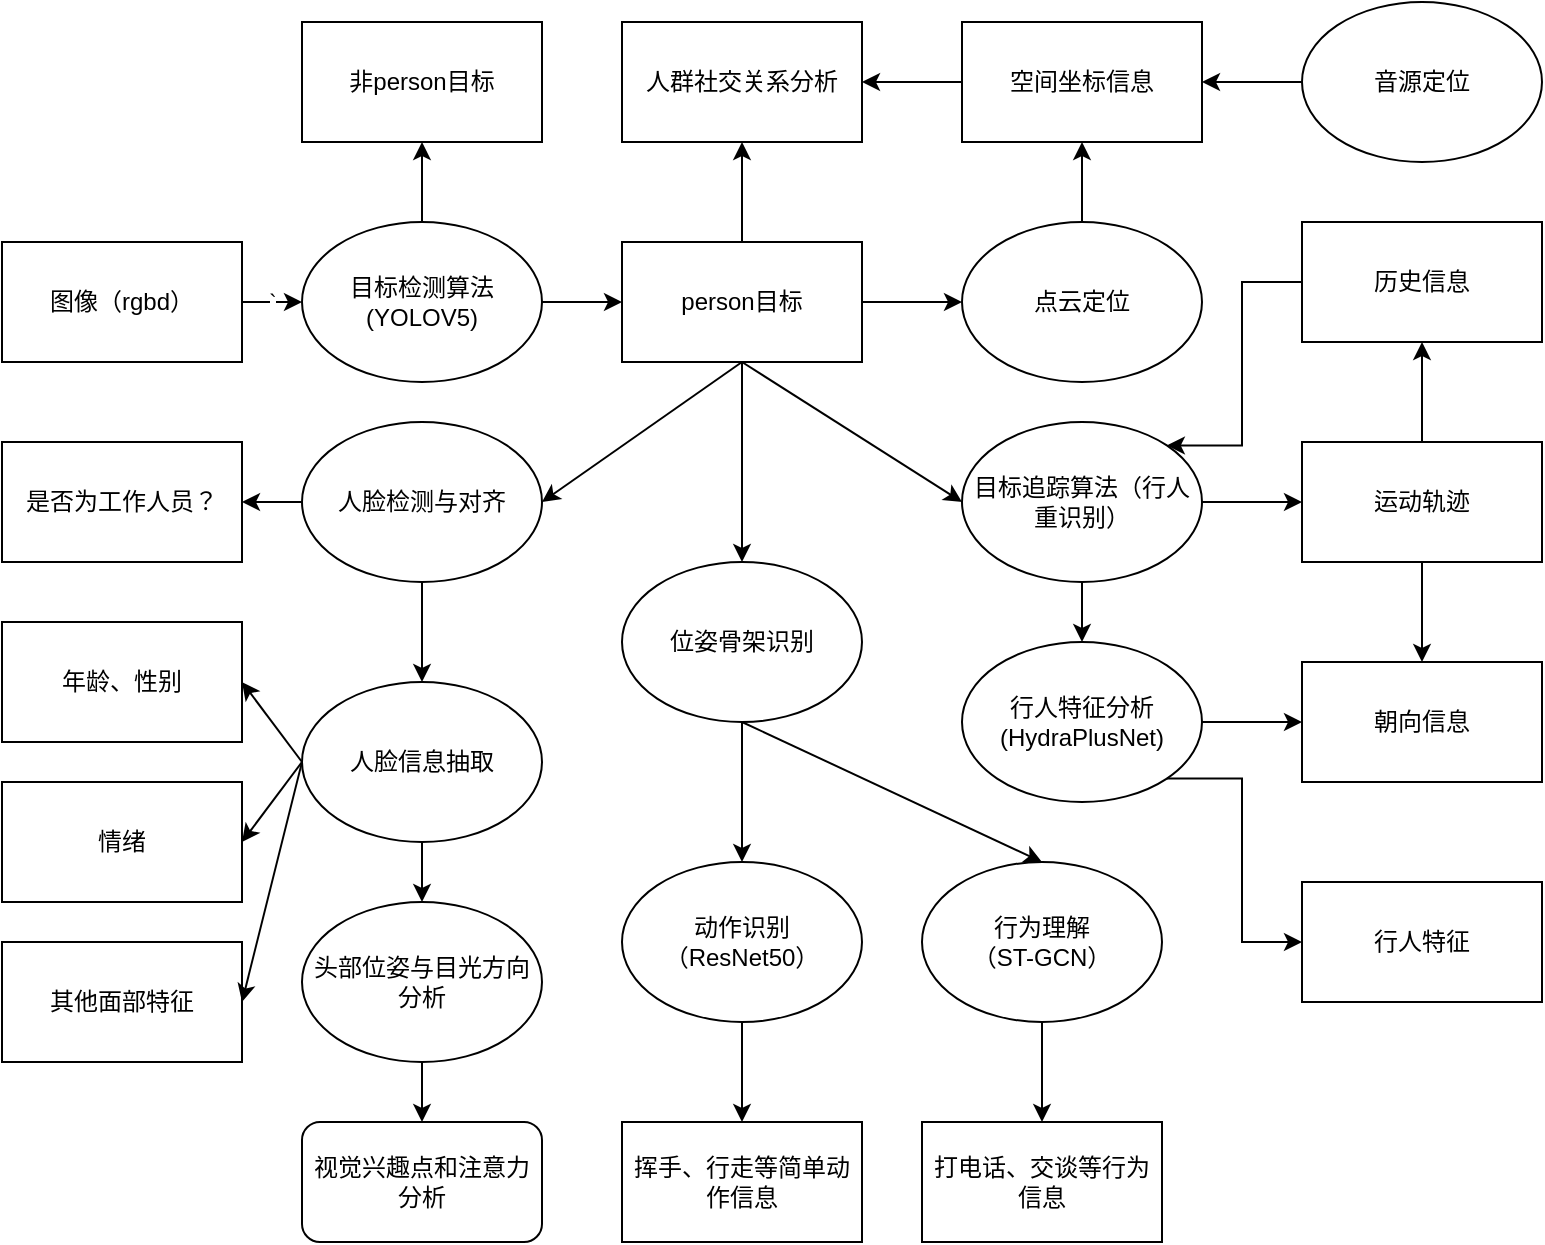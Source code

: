 <mxfile>
    <diagram id="4JYAM3F4oUwD0Z4k0Fv0" name="Page-1">
        <mxGraphModel dx="1100" dy="830" grid="1" gridSize="10" guides="1" tooltips="1" connect="1" arrows="1" fold="1" page="1" pageScale="1" pageWidth="827" pageHeight="1169" math="0" shadow="0">
            <root>
                <mxCell id="0"/>
                <mxCell id="1" parent="0"/>
                <mxCell id="37" value="`" style="edgeStyle=orthogonalEdgeStyle;rounded=0;orthogonalLoop=1;jettySize=auto;html=1;fontColor=none;strokeColor=#000000;" edge="1" parent="1" source="7" target="10">
                    <mxGeometry relative="1" as="geometry"/>
                </mxCell>
                <mxCell id="7" value="图像（rgbd）" style="rounded=0;whiteSpace=wrap;html=1;fillColor=none;strokeColor=#000000;" vertex="1" parent="1">
                    <mxGeometry x="30" y="250" width="120" height="60" as="geometry"/>
                </mxCell>
                <mxCell id="9" value="非person目标" style="rounded=0;whiteSpace=wrap;html=1;fillColor=none;strokeColor=#000000;" vertex="1" parent="1">
                    <mxGeometry x="180" y="140" width="120" height="60" as="geometry"/>
                </mxCell>
                <mxCell id="88" style="edgeStyle=orthogonalEdgeStyle;rounded=0;orthogonalLoop=1;jettySize=auto;html=1;exitX=0.5;exitY=0;exitDx=0;exitDy=0;entryX=0.5;entryY=1;entryDx=0;entryDy=0;strokeColor=#000000;fontColor=none;" edge="1" parent="1" source="10" target="9">
                    <mxGeometry relative="1" as="geometry"/>
                </mxCell>
                <mxCell id="89" style="edgeStyle=orthogonalEdgeStyle;rounded=0;orthogonalLoop=1;jettySize=auto;html=1;exitX=1;exitY=0.5;exitDx=0;exitDy=0;entryX=0;entryY=0.5;entryDx=0;entryDy=0;strokeColor=#000000;fontColor=none;" edge="1" parent="1" source="10" target="11">
                    <mxGeometry relative="1" as="geometry"/>
                </mxCell>
                <mxCell id="10" value="目标检测算法(YOLOV5)" style="ellipse;whiteSpace=wrap;html=1;fillColor=none;strokeColor=#000000;" vertex="1" parent="1">
                    <mxGeometry x="180" y="240" width="120" height="80" as="geometry"/>
                </mxCell>
                <mxCell id="40" style="edgeStyle=orthogonalEdgeStyle;rounded=0;orthogonalLoop=1;jettySize=auto;html=1;exitX=1;exitY=0.5;exitDx=0;exitDy=0;fontColor=none;entryX=0;entryY=0.5;entryDx=0;entryDy=0;strokeColor=#000000;" edge="1" parent="1" source="11" target="13">
                    <mxGeometry relative="1" as="geometry">
                        <mxPoint x="500" y="280" as="targetPoint"/>
                    </mxGeometry>
                </mxCell>
                <mxCell id="52" style="edgeStyle=orthogonalEdgeStyle;rounded=0;orthogonalLoop=1;jettySize=auto;html=1;exitX=0.5;exitY=1;exitDx=0;exitDy=0;entryX=0.5;entryY=0;entryDx=0;entryDy=0;fontColor=none;strokeColor=#000000;" edge="1" parent="1" source="11" target="28">
                    <mxGeometry relative="1" as="geometry"/>
                </mxCell>
                <mxCell id="86" style="edgeStyle=orthogonalEdgeStyle;rounded=0;orthogonalLoop=1;jettySize=auto;html=1;exitX=0.5;exitY=0;exitDx=0;exitDy=0;entryX=0.5;entryY=1;entryDx=0;entryDy=0;strokeColor=#000000;fontColor=none;" edge="1" parent="1" source="11" target="85">
                    <mxGeometry relative="1" as="geometry"/>
                </mxCell>
                <mxCell id="11" value="person目标" style="rounded=0;whiteSpace=wrap;html=1;fillColor=none;strokeColor=#000000;" vertex="1" parent="1">
                    <mxGeometry x="340" y="250" width="120" height="60" as="geometry"/>
                </mxCell>
                <mxCell id="46" style="edgeStyle=orthogonalEdgeStyle;rounded=0;orthogonalLoop=1;jettySize=auto;html=1;exitX=1;exitY=0.5;exitDx=0;exitDy=0;entryX=0;entryY=0.5;entryDx=0;entryDy=0;fontColor=none;strokeColor=#000000;" edge="1" parent="1" source="12" target="15">
                    <mxGeometry relative="1" as="geometry"/>
                </mxCell>
                <mxCell id="48" style="edgeStyle=orthogonalEdgeStyle;rounded=0;orthogonalLoop=1;jettySize=auto;html=1;exitX=0.5;exitY=1;exitDx=0;exitDy=0;entryX=0.5;entryY=0;entryDx=0;entryDy=0;fontColor=none;strokeColor=#000000;" edge="1" parent="1" source="12" target="16">
                    <mxGeometry relative="1" as="geometry"/>
                </mxCell>
                <mxCell id="12" value="目标追踪算法（行人重识别）" style="ellipse;whiteSpace=wrap;html=1;fillColor=none;strokeColor=#000000;" vertex="1" parent="1">
                    <mxGeometry x="510" y="340" width="120" height="80" as="geometry"/>
                </mxCell>
                <mxCell id="41" style="edgeStyle=orthogonalEdgeStyle;rounded=0;orthogonalLoop=1;jettySize=auto;html=1;exitX=0.5;exitY=0;exitDx=0;exitDy=0;entryX=0.5;entryY=1;entryDx=0;entryDy=0;fontColor=none;strokeColor=#000000;" edge="1" parent="1" source="13" target="27">
                    <mxGeometry relative="1" as="geometry"/>
                </mxCell>
                <mxCell id="13" value="点云定位" style="ellipse;whiteSpace=wrap;html=1;fillColor=none;strokeColor=#000000;" vertex="1" parent="1">
                    <mxGeometry x="510" y="240" width="120" height="80" as="geometry"/>
                </mxCell>
                <mxCell id="45" style="edgeStyle=orthogonalEdgeStyle;rounded=0;orthogonalLoop=1;jettySize=auto;html=1;exitX=0;exitY=0.5;exitDx=0;exitDy=0;entryX=1;entryY=0;entryDx=0;entryDy=0;fontColor=none;strokeColor=#000000;" edge="1" parent="1" source="14" target="12">
                    <mxGeometry relative="1" as="geometry">
                        <Array as="points">
                            <mxPoint x="650" y="270"/>
                            <mxPoint x="650" y="352"/>
                        </Array>
                    </mxGeometry>
                </mxCell>
                <mxCell id="14" value="历史信息" style="rounded=0;whiteSpace=wrap;html=1;fillColor=none;strokeColor=#000000;" vertex="1" parent="1">
                    <mxGeometry x="680" y="240" width="120" height="60" as="geometry"/>
                </mxCell>
                <mxCell id="47" style="edgeStyle=orthogonalEdgeStyle;rounded=0;orthogonalLoop=1;jettySize=auto;html=1;exitX=0.5;exitY=1;exitDx=0;exitDy=0;entryX=0.5;entryY=0;entryDx=0;entryDy=0;fontColor=none;strokeColor=#000000;" edge="1" parent="1" source="15" target="33">
                    <mxGeometry relative="1" as="geometry"/>
                </mxCell>
                <mxCell id="82" style="edgeStyle=orthogonalEdgeStyle;rounded=0;orthogonalLoop=1;jettySize=auto;html=1;exitX=0.5;exitY=0;exitDx=0;exitDy=0;entryX=0.5;entryY=1;entryDx=0;entryDy=0;fontColor=none;strokeColor=#000000;" edge="1" parent="1" source="15" target="14">
                    <mxGeometry relative="1" as="geometry"/>
                </mxCell>
                <mxCell id="15" value="运动轨迹" style="rounded=0;whiteSpace=wrap;html=1;fillColor=none;strokeColor=#000000;" vertex="1" parent="1">
                    <mxGeometry x="680" y="350" width="120" height="60" as="geometry"/>
                </mxCell>
                <mxCell id="49" style="edgeStyle=orthogonalEdgeStyle;rounded=0;orthogonalLoop=1;jettySize=auto;html=1;exitX=1;exitY=0.5;exitDx=0;exitDy=0;entryX=0;entryY=0.5;entryDx=0;entryDy=0;fontColor=none;strokeColor=#000000;" edge="1" parent="1" source="16" target="33">
                    <mxGeometry relative="1" as="geometry"/>
                </mxCell>
                <mxCell id="51" style="edgeStyle=orthogonalEdgeStyle;rounded=0;orthogonalLoop=1;jettySize=auto;html=1;exitX=1;exitY=1;exitDx=0;exitDy=0;entryX=0;entryY=0.5;entryDx=0;entryDy=0;fontColor=none;strokeColor=#000000;" edge="1" parent="1" source="16" target="30">
                    <mxGeometry relative="1" as="geometry">
                        <Array as="points">
                            <mxPoint x="650" y="518"/>
                            <mxPoint x="650" y="600"/>
                        </Array>
                    </mxGeometry>
                </mxCell>
                <mxCell id="16" value="行人特征分析&lt;br&gt;(HydraPlusNet)" style="ellipse;whiteSpace=wrap;html=1;fillColor=none;strokeColor=#000000;" vertex="1" parent="1">
                    <mxGeometry x="510" y="450" width="120" height="80" as="geometry"/>
                </mxCell>
                <mxCell id="59" style="edgeStyle=orthogonalEdgeStyle;rounded=0;orthogonalLoop=1;jettySize=auto;html=1;exitX=0;exitY=0.5;exitDx=0;exitDy=0;entryX=1;entryY=0.5;entryDx=0;entryDy=0;fontColor=none;strokeColor=#000000;" edge="1" parent="1" source="17" target="18">
                    <mxGeometry relative="1" as="geometry"/>
                </mxCell>
                <mxCell id="60" style="edgeStyle=orthogonalEdgeStyle;rounded=0;orthogonalLoop=1;jettySize=auto;html=1;exitX=0.5;exitY=1;exitDx=0;exitDy=0;entryX=0.5;entryY=0;entryDx=0;entryDy=0;fontColor=none;strokeColor=#000000;" edge="1" parent="1" source="17" target="19">
                    <mxGeometry relative="1" as="geometry"/>
                </mxCell>
                <mxCell id="17" value="人脸检测与对齐" style="ellipse;whiteSpace=wrap;html=1;fillColor=none;strokeColor=#000000;" vertex="1" parent="1">
                    <mxGeometry x="180" y="340" width="120" height="80" as="geometry"/>
                </mxCell>
                <mxCell id="18" value="是否为工作人员？" style="rounded=0;whiteSpace=wrap;html=1;fillColor=none;strokeColor=#000000;" vertex="1" parent="1">
                    <mxGeometry x="30" y="350" width="120" height="60" as="geometry"/>
                </mxCell>
                <mxCell id="66" style="edgeStyle=orthogonalEdgeStyle;rounded=0;orthogonalLoop=1;jettySize=auto;html=1;exitX=0.5;exitY=1;exitDx=0;exitDy=0;entryX=0.5;entryY=0;entryDx=0;entryDy=0;fontColor=none;strokeColor=#000000;" edge="1" parent="1" source="19" target="24">
                    <mxGeometry relative="1" as="geometry"/>
                </mxCell>
                <mxCell id="19" value="人脸信息抽取" style="ellipse;whiteSpace=wrap;html=1;fillColor=none;strokeColor=#000000;" vertex="1" parent="1">
                    <mxGeometry x="180" y="470" width="120" height="80" as="geometry"/>
                </mxCell>
                <mxCell id="20" value="年龄、性别" style="rounded=0;whiteSpace=wrap;html=1;fillColor=none;strokeColor=#000000;" vertex="1" parent="1">
                    <mxGeometry x="30" y="440" width="120" height="60" as="geometry"/>
                </mxCell>
                <mxCell id="21" value="情绪" style="rounded=0;whiteSpace=wrap;html=1;fillColor=none;strokeColor=#000000;" vertex="1" parent="1">
                    <mxGeometry x="30" y="520" width="120" height="60" as="geometry"/>
                </mxCell>
                <mxCell id="22" value="其他面部特征" style="rounded=0;whiteSpace=wrap;html=1;fillColor=none;strokeColor=#000000;" vertex="1" parent="1">
                    <mxGeometry x="30" y="600" width="120" height="60" as="geometry"/>
                </mxCell>
                <mxCell id="67" style="edgeStyle=orthogonalEdgeStyle;rounded=0;orthogonalLoop=1;jettySize=auto;html=1;exitX=0.5;exitY=1;exitDx=0;exitDy=0;entryX=0.5;entryY=0;entryDx=0;entryDy=0;fontColor=none;strokeColor=#000000;" edge="1" parent="1" source="24" target="26">
                    <mxGeometry relative="1" as="geometry"/>
                </mxCell>
                <mxCell id="24" value="头部位姿与目光方向分析" style="ellipse;whiteSpace=wrap;html=1;fillColor=none;strokeColor=#000000;" vertex="1" parent="1">
                    <mxGeometry x="180" y="580" width="120" height="80" as="geometry"/>
                </mxCell>
                <mxCell id="25" style="edgeStyle=orthogonalEdgeStyle;rounded=0;orthogonalLoop=1;jettySize=auto;html=1;exitX=0.5;exitY=1;exitDx=0;exitDy=0;fontColor=none;strokeColor=#000000;" edge="1" parent="1" source="22" target="22">
                    <mxGeometry relative="1" as="geometry"/>
                </mxCell>
                <mxCell id="26" value="视觉兴趣点和注意力分析" style="rounded=1;whiteSpace=wrap;html=1;fillColor=none;strokeColor=#000000;" vertex="1" parent="1">
                    <mxGeometry x="180" y="690" width="120" height="60" as="geometry"/>
                </mxCell>
                <mxCell id="87" style="edgeStyle=orthogonalEdgeStyle;rounded=0;orthogonalLoop=1;jettySize=auto;html=1;exitX=0;exitY=0.5;exitDx=0;exitDy=0;entryX=1;entryY=0.5;entryDx=0;entryDy=0;strokeColor=#000000;fontColor=none;" edge="1" parent="1" source="27" target="85">
                    <mxGeometry relative="1" as="geometry"/>
                </mxCell>
                <mxCell id="27" value="空间坐标信息" style="rounded=0;whiteSpace=wrap;html=1;fillColor=none;strokeColor=#000000;" vertex="1" parent="1">
                    <mxGeometry x="510" y="140" width="120" height="60" as="geometry"/>
                </mxCell>
                <mxCell id="53" style="edgeStyle=orthogonalEdgeStyle;rounded=0;orthogonalLoop=1;jettySize=auto;html=1;exitX=0.5;exitY=1;exitDx=0;exitDy=0;entryX=0.5;entryY=0;entryDx=0;entryDy=0;fontColor=none;strokeColor=#000000;" edge="1" parent="1" source="28" target="29">
                    <mxGeometry relative="1" as="geometry"/>
                </mxCell>
                <mxCell id="28" value="位姿骨架识别" style="ellipse;whiteSpace=wrap;html=1;fillColor=none;strokeColor=#000000;" vertex="1" parent="1">
                    <mxGeometry x="340" y="410" width="120" height="80" as="geometry"/>
                </mxCell>
                <mxCell id="54" style="edgeStyle=orthogonalEdgeStyle;rounded=0;orthogonalLoop=1;jettySize=auto;html=1;exitX=0.5;exitY=1;exitDx=0;exitDy=0;fontColor=none;strokeColor=#000000;" edge="1" parent="1" source="29" target="34">
                    <mxGeometry relative="1" as="geometry"/>
                </mxCell>
                <mxCell id="29" value="动作识别（ResNet50）" style="ellipse;whiteSpace=wrap;html=1;fillColor=none;strokeColor=#000000;" vertex="1" parent="1">
                    <mxGeometry x="340" y="560" width="120" height="80" as="geometry"/>
                </mxCell>
                <mxCell id="30" value="行人特征" style="rounded=0;whiteSpace=wrap;html=1;fillColor=none;strokeColor=#000000;" vertex="1" parent="1">
                    <mxGeometry x="680" y="570" width="120" height="60" as="geometry"/>
                </mxCell>
                <mxCell id="57" style="edgeStyle=orthogonalEdgeStyle;rounded=0;orthogonalLoop=1;jettySize=auto;html=1;exitX=0.5;exitY=1;exitDx=0;exitDy=0;entryX=0.5;entryY=0;entryDx=0;entryDy=0;fontColor=none;strokeColor=#000000;" edge="1" parent="1" source="31" target="32">
                    <mxGeometry relative="1" as="geometry"/>
                </mxCell>
                <mxCell id="31" value="行为理解&lt;br&gt;（ST-GCN）" style="ellipse;whiteSpace=wrap;html=1;fillColor=none;strokeColor=#000000;" vertex="1" parent="1">
                    <mxGeometry x="490" y="560" width="120" height="80" as="geometry"/>
                </mxCell>
                <mxCell id="32" value="打电话、交谈等行为信息" style="rounded=0;whiteSpace=wrap;html=1;fillColor=none;strokeColor=#000000;" vertex="1" parent="1">
                    <mxGeometry x="490" y="690" width="120" height="60" as="geometry"/>
                </mxCell>
                <mxCell id="33" value="朝向信息" style="rounded=0;whiteSpace=wrap;html=1;fillColor=none;strokeColor=#000000;" vertex="1" parent="1">
                    <mxGeometry x="680" y="460" width="120" height="60" as="geometry"/>
                </mxCell>
                <mxCell id="34" value="挥手、行走等简单动作信息" style="rounded=0;whiteSpace=wrap;html=1;fillColor=none;strokeColor=#000000;" vertex="1" parent="1">
                    <mxGeometry x="340" y="690" width="120" height="60" as="geometry"/>
                </mxCell>
                <mxCell id="70" style="edgeStyle=orthogonalEdgeStyle;rounded=0;orthogonalLoop=1;jettySize=auto;html=1;exitX=0;exitY=0.5;exitDx=0;exitDy=0;entryX=1;entryY=0.5;entryDx=0;entryDy=0;fontColor=none;strokeColor=#000000;" edge="1" parent="1" source="69" target="27">
                    <mxGeometry relative="1" as="geometry"/>
                </mxCell>
                <mxCell id="69" value="音源定位" style="ellipse;whiteSpace=wrap;html=1;fillColor=none;strokeColor=#000000;" vertex="1" parent="1">
                    <mxGeometry x="680" y="130" width="120" height="80" as="geometry"/>
                </mxCell>
                <mxCell id="77" value="" style="endArrow=classic;html=1;fontColor=none;entryX=0;entryY=0.5;entryDx=0;entryDy=0;strokeColor=#000000;" edge="1" parent="1" target="12">
                    <mxGeometry width="50" height="50" relative="1" as="geometry">
                        <mxPoint x="400" y="310" as="sourcePoint"/>
                        <mxPoint x="440" y="490" as="targetPoint"/>
                    </mxGeometry>
                </mxCell>
                <mxCell id="78" value="" style="endArrow=classic;html=1;fontColor=none;exitX=0;exitY=0.5;exitDx=0;exitDy=0;entryX=1;entryY=0.5;entryDx=0;entryDy=0;strokeColor=#000000;" edge="1" parent="1" source="19" target="20">
                    <mxGeometry width="50" height="50" relative="1" as="geometry">
                        <mxPoint x="390" y="540" as="sourcePoint"/>
                        <mxPoint x="440" y="490" as="targetPoint"/>
                    </mxGeometry>
                </mxCell>
                <mxCell id="80" value="" style="endArrow=classic;html=1;fontColor=none;exitX=0;exitY=0.5;exitDx=0;exitDy=0;entryX=1;entryY=0.5;entryDx=0;entryDy=0;strokeColor=#000000;" edge="1" parent="1" source="19" target="21">
                    <mxGeometry width="50" height="50" relative="1" as="geometry">
                        <mxPoint x="390" y="540" as="sourcePoint"/>
                        <mxPoint x="440" y="490" as="targetPoint"/>
                    </mxGeometry>
                </mxCell>
                <mxCell id="81" value="" style="endArrow=classic;html=1;fontColor=none;exitX=0;exitY=0.5;exitDx=0;exitDy=0;entryX=1;entryY=0.5;entryDx=0;entryDy=0;strokeColor=#000000;" edge="1" parent="1" source="19" target="22">
                    <mxGeometry width="50" height="50" relative="1" as="geometry">
                        <mxPoint x="390" y="540" as="sourcePoint"/>
                        <mxPoint x="440" y="490" as="targetPoint"/>
                    </mxGeometry>
                </mxCell>
                <mxCell id="83" value="" style="endArrow=classic;html=1;strokeColor=#000000;fontColor=none;exitX=0.5;exitY=1;exitDx=0;exitDy=0;entryX=1;entryY=0.5;entryDx=0;entryDy=0;" edge="1" parent="1" source="11" target="17">
                    <mxGeometry width="50" height="50" relative="1" as="geometry">
                        <mxPoint x="280" y="390" as="sourcePoint"/>
                        <mxPoint x="330" y="340" as="targetPoint"/>
                    </mxGeometry>
                </mxCell>
                <mxCell id="84" value="" style="endArrow=classic;html=1;strokeColor=#000000;fontColor=none;exitX=0.5;exitY=1;exitDx=0;exitDy=0;entryX=0.5;entryY=0;entryDx=0;entryDy=0;" edge="1" parent="1" source="28" target="31">
                    <mxGeometry width="50" height="50" relative="1" as="geometry">
                        <mxPoint x="400" y="360" as="sourcePoint"/>
                        <mxPoint x="450" y="310" as="targetPoint"/>
                    </mxGeometry>
                </mxCell>
                <mxCell id="85" value="人群社交关系分析" style="rounded=0;whiteSpace=wrap;html=1;strokeColor=#000000;fillColor=none;fontColor=none;" vertex="1" parent="1">
                    <mxGeometry x="340" y="140" width="120" height="60" as="geometry"/>
                </mxCell>
            </root>
        </mxGraphModel>
    </diagram>
</mxfile>